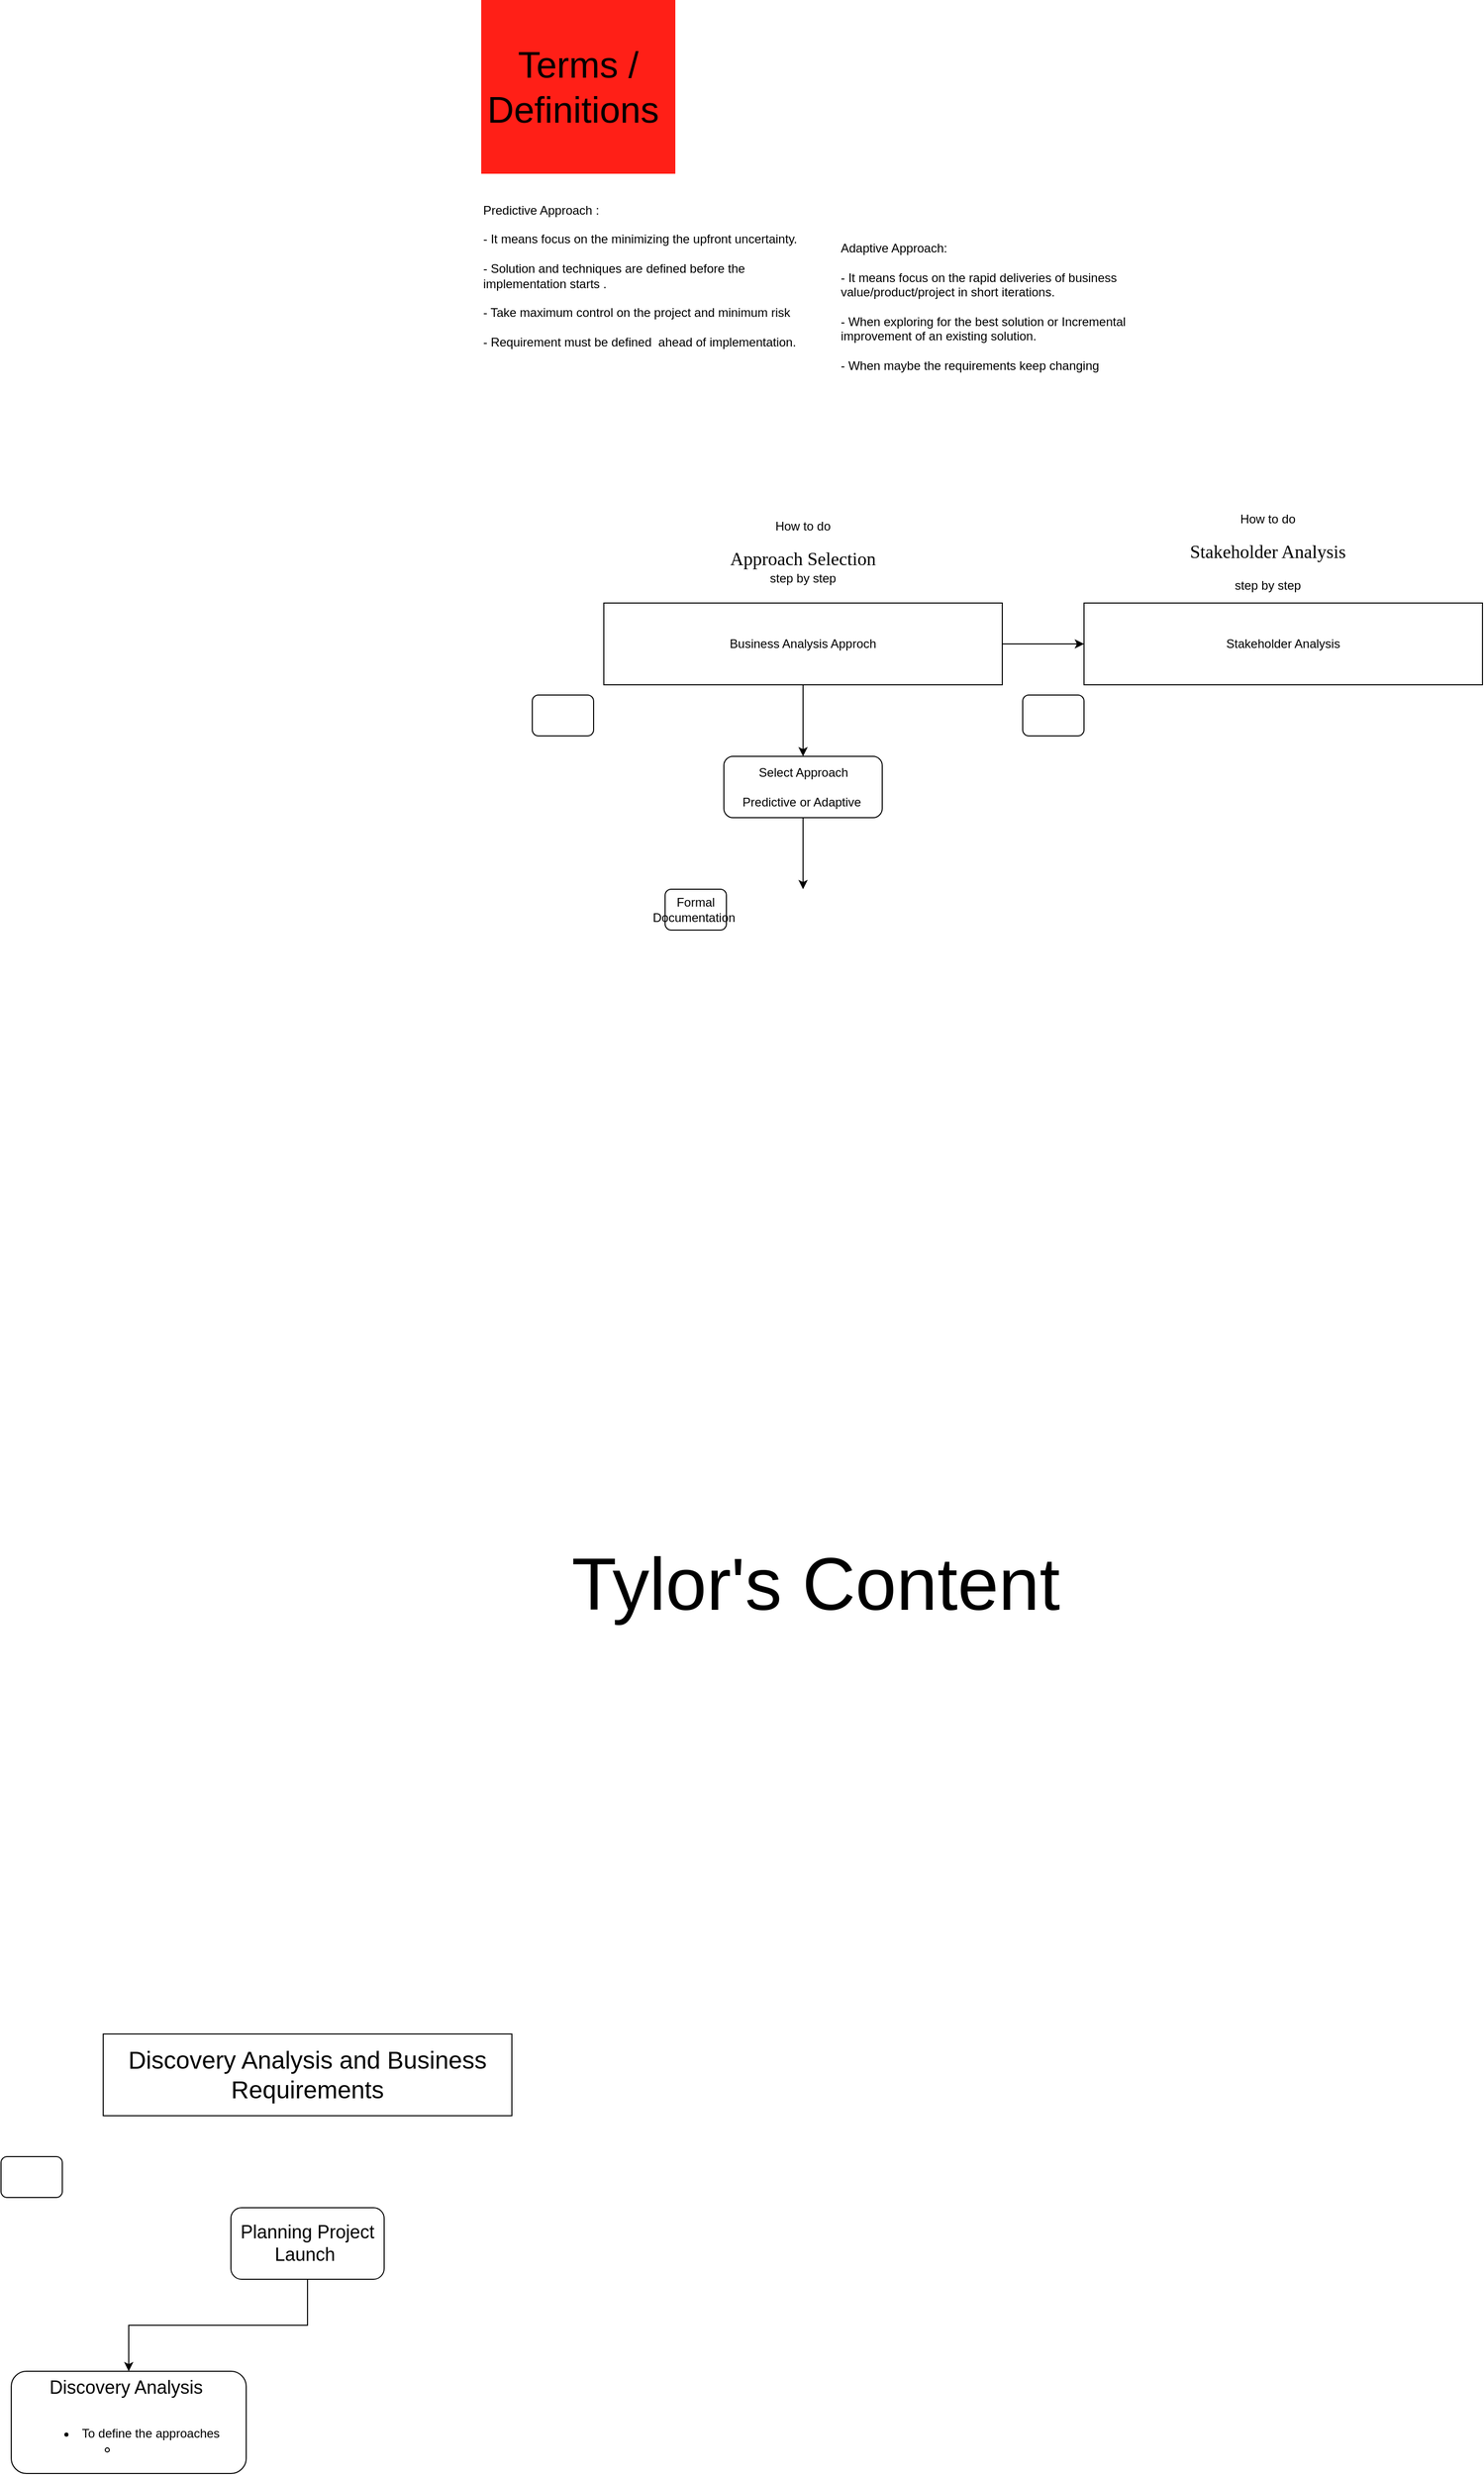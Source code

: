 <mxfile version="21.3.6" type="github">
  <diagram name="Page-1" id="avuCrzYc_2zifGQklvcb">
    <mxGraphModel dx="1650" dy="1974" grid="1" gridSize="10" guides="1" tooltips="1" connect="1" arrows="1" fold="1" page="1" pageScale="1" pageWidth="850" pageHeight="1100" math="0" shadow="0">
      <root>
        <mxCell id="0" />
        <mxCell id="1" parent="0" />
        <mxCell id="20oGBJxCJiwP2vIUOQRp-1" value="Stakeholder Analysis" style="rounded=0;whiteSpace=wrap;html=1;" vertex="1" parent="1">
          <mxGeometry x="240" y="120" width="390" height="80" as="geometry" />
        </mxCell>
        <mxCell id="20oGBJxCJiwP2vIUOQRp-3" value="How to do&lt;br&gt;&lt;br&gt;&lt;font face=&quot;Verdana&quot; style=&quot;font-size: 18px;&quot;&gt;Stakeholder Analysis&lt;/font&gt; &lt;br&gt;&lt;br&gt;step by step" style="text;html=1;strokeColor=none;fillColor=none;align=center;verticalAlign=middle;whiteSpace=wrap;rounded=0;" vertex="1" parent="1">
          <mxGeometry x="300" y="30" width="240" height="80" as="geometry" />
        </mxCell>
        <mxCell id="20oGBJxCJiwP2vIUOQRp-5" style="edgeStyle=orthogonalEdgeStyle;rounded=0;orthogonalLoop=1;jettySize=auto;html=1;" edge="1" parent="1" source="20oGBJxCJiwP2vIUOQRp-4" target="20oGBJxCJiwP2vIUOQRp-1">
          <mxGeometry relative="1" as="geometry" />
        </mxCell>
        <mxCell id="20oGBJxCJiwP2vIUOQRp-12" style="edgeStyle=orthogonalEdgeStyle;rounded=0;orthogonalLoop=1;jettySize=auto;html=1;entryX=0.5;entryY=0;entryDx=0;entryDy=0;" edge="1" parent="1" source="20oGBJxCJiwP2vIUOQRp-4" target="20oGBJxCJiwP2vIUOQRp-7">
          <mxGeometry relative="1" as="geometry" />
        </mxCell>
        <mxCell id="20oGBJxCJiwP2vIUOQRp-4" value="Business Analysis Approch" style="rounded=0;whiteSpace=wrap;html=1;" vertex="1" parent="1">
          <mxGeometry x="-230" y="120" width="390" height="80" as="geometry" />
        </mxCell>
        <mxCell id="20oGBJxCJiwP2vIUOQRp-13" style="edgeStyle=orthogonalEdgeStyle;rounded=0;orthogonalLoop=1;jettySize=auto;html=1;" edge="1" parent="1" source="20oGBJxCJiwP2vIUOQRp-7">
          <mxGeometry relative="1" as="geometry">
            <mxPoint x="-35" y="400" as="targetPoint" />
          </mxGeometry>
        </mxCell>
        <mxCell id="20oGBJxCJiwP2vIUOQRp-7" value="Select Approach&lt;br&gt;&lt;br&gt;Predictive or Adaptive&amp;nbsp;" style="rounded=1;whiteSpace=wrap;html=1;" vertex="1" parent="1">
          <mxGeometry x="-112.5" y="270" width="155" height="60" as="geometry" />
        </mxCell>
        <mxCell id="20oGBJxCJiwP2vIUOQRp-8" value="Predictive Approach :&amp;nbsp; &amp;nbsp;&lt;br&gt;&lt;br&gt;- It means focus on the minimizing the upfront uncertainty.&amp;nbsp;&lt;br&gt;&lt;br&gt;- Solution and techniques are defined before the implementation starts .&lt;br&gt;&lt;br&gt;- Take maximum control on the project and minimum risk&lt;br&gt;&lt;br&gt;- Requirement must be defined&amp;nbsp; ahead of implementation.&lt;br&gt;" style="text;html=1;strokeColor=none;fillColor=none;align=left;verticalAlign=middle;whiteSpace=wrap;rounded=0;" vertex="1" parent="1">
          <mxGeometry x="-350" y="-280" width="320" height="160" as="geometry" />
        </mxCell>
        <mxCell id="20oGBJxCJiwP2vIUOQRp-9" value="&lt;font style=&quot;font-size: 36px;&quot;&gt;Terms / Definitions&amp;nbsp;&lt;/font&gt;" style="text;html=1;strokeColor=none;fillColor=#FF1F17;align=center;verticalAlign=middle;whiteSpace=wrap;rounded=0;" vertex="1" parent="1">
          <mxGeometry x="-350" y="-470" width="190" height="170" as="geometry" />
        </mxCell>
        <mxCell id="20oGBJxCJiwP2vIUOQRp-10" value="Adaptive Approach:&amp;nbsp; &amp;nbsp;&lt;br&gt;&lt;br&gt;- It means focus on the rapid deliveries of business value/product/project in short iterations.&lt;br&gt;&lt;br&gt;- When exploring for the best solution or Incremental improvement of an existing solution.&lt;br&gt;&lt;br&gt;- When maybe the requirements keep changing&amp;nbsp;" style="text;html=1;strokeColor=none;fillColor=none;align=left;verticalAlign=middle;whiteSpace=wrap;rounded=0;" vertex="1" parent="1">
          <mxGeometry y="-220" width="320" height="100" as="geometry" />
        </mxCell>
        <mxCell id="20oGBJxCJiwP2vIUOQRp-11" value="How to do&lt;br&gt;&lt;br&gt;&lt;font face=&quot;Verdana&quot;&gt;&lt;span style=&quot;font-size: 18px;&quot;&gt;Approach Selection&lt;/span&gt;&lt;/font&gt;&lt;br&gt;step by step" style="text;html=1;strokeColor=none;fillColor=none;align=center;verticalAlign=middle;whiteSpace=wrap;rounded=0;" vertex="1" parent="1">
          <mxGeometry x="-155" y="30" width="240" height="80" as="geometry" />
        </mxCell>
        <mxCell id="20oGBJxCJiwP2vIUOQRp-14" value="" style="rounded=1;whiteSpace=wrap;html=1;" vertex="1" parent="1">
          <mxGeometry x="-300" y="210" width="60" height="40" as="geometry" />
        </mxCell>
        <mxCell id="20oGBJxCJiwP2vIUOQRp-16" value="" style="rounded=1;whiteSpace=wrap;html=1;" vertex="1" parent="1">
          <mxGeometry x="180" y="210" width="60" height="40" as="geometry" />
        </mxCell>
        <mxCell id="20oGBJxCJiwP2vIUOQRp-17" value="Formal Documentation&amp;nbsp;" style="rounded=1;whiteSpace=wrap;html=1;" vertex="1" parent="1">
          <mxGeometry x="-170" y="400" width="60" height="40" as="geometry" />
        </mxCell>
        <mxCell id="20oGBJxCJiwP2vIUOQRp-18" value="&lt;font style=&quot;font-size: 24px;&quot;&gt;Discovery Analysis and Business Requirements&lt;/font&gt;" style="rounded=0;whiteSpace=wrap;html=1;" vertex="1" parent="1">
          <mxGeometry x="-720" y="1520" width="400" height="80" as="geometry" />
        </mxCell>
        <mxCell id="20oGBJxCJiwP2vIUOQRp-19" value="&lt;font style=&quot;font-size: 72px;&quot;&gt;Tylor&#39;s Content&amp;nbsp;&lt;/font&gt;" style="text;html=1;strokeColor=none;fillColor=none;align=center;verticalAlign=middle;whiteSpace=wrap;rounded=0;" vertex="1" parent="1">
          <mxGeometry x="-290" y="940" width="555" height="280" as="geometry" />
        </mxCell>
        <mxCell id="20oGBJxCJiwP2vIUOQRp-20" value="" style="rounded=1;whiteSpace=wrap;html=1;" vertex="1" parent="1">
          <mxGeometry x="-820" y="1640" width="60" height="40" as="geometry" />
        </mxCell>
        <mxCell id="20oGBJxCJiwP2vIUOQRp-24" style="edgeStyle=orthogonalEdgeStyle;rounded=0;orthogonalLoop=1;jettySize=auto;html=1;" edge="1" parent="1" source="20oGBJxCJiwP2vIUOQRp-22" target="20oGBJxCJiwP2vIUOQRp-23">
          <mxGeometry relative="1" as="geometry" />
        </mxCell>
        <mxCell id="20oGBJxCJiwP2vIUOQRp-22" value="&lt;font style=&quot;font-size: 18px;&quot;&gt;Planning Project Launch&amp;nbsp;&lt;/font&gt;" style="rounded=1;whiteSpace=wrap;html=1;" vertex="1" parent="1">
          <mxGeometry x="-595" y="1690" width="150" height="70" as="geometry" />
        </mxCell>
        <mxCell id="20oGBJxCJiwP2vIUOQRp-23" value="&lt;font style=&quot;font-size: 18px;&quot;&gt;Discovery Analysis&amp;nbsp;&lt;br&gt;&lt;/font&gt;&lt;br&gt;&lt;ul&gt;&lt;li&gt;&amp;nbsp;To define the approaches&lt;/li&gt;&lt;ul&gt;&lt;li&gt;&lt;br&gt;&lt;/li&gt;&lt;/ul&gt;&lt;/ul&gt;" style="rounded=1;whiteSpace=wrap;html=1;" vertex="1" parent="1">
          <mxGeometry x="-810" y="1850" width="230" height="100" as="geometry" />
        </mxCell>
      </root>
    </mxGraphModel>
  </diagram>
</mxfile>
